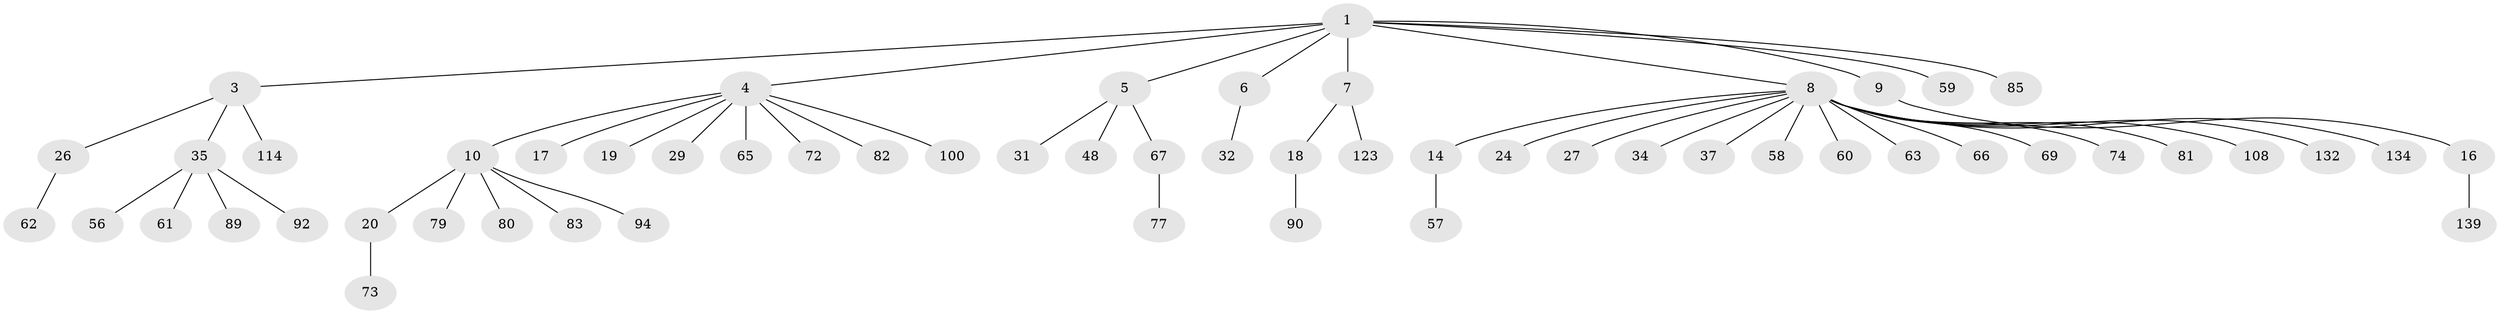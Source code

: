 // original degree distribution, {5: 0.0273972602739726, 7: 0.00684931506849315, 4: 0.0684931506849315, 10: 0.00684931506849315, 6: 0.00684931506849315, 13: 0.00684931506849315, 3: 0.1232876712328767, 1: 0.547945205479452, 2: 0.2054794520547945}
// Generated by graph-tools (version 1.1) at 2025/19/03/04/25 18:19:21]
// undirected, 58 vertices, 57 edges
graph export_dot {
graph [start="1"]
  node [color=gray90,style=filled];
  1 [super="+2+21+54+49"];
  3;
  4 [super="+15"];
  5 [super="+25+38"];
  6 [super="+103+140+121"];
  7 [super="+98"];
  8 [super="+22+11+86"];
  9 [super="+115+78"];
  10 [super="+128+40+13"];
  14 [super="+91"];
  16 [super="+30"];
  17 [super="+23"];
  18 [super="+50+84"];
  19;
  20 [super="+71+124+101"];
  24 [super="+42+39"];
  26 [super="+28+51+52"];
  27 [super="+33+102"];
  29;
  31 [super="+129+53"];
  32;
  34;
  35 [super="+43"];
  37 [super="+133+142"];
  48;
  56;
  57;
  58;
  59 [super="+68"];
  60;
  61;
  62 [super="+99"];
  63 [super="+97+76"];
  65;
  66;
  67 [super="+118"];
  69 [super="+130"];
  72 [super="+131"];
  73 [super="+93"];
  74;
  77;
  79 [super="+138+104"];
  80;
  81 [super="+136+125"];
  82;
  83;
  85 [super="+88+119"];
  89 [super="+105+96"];
  90;
  92;
  94;
  100;
  108;
  114;
  123;
  132;
  134 [super="+137"];
  139;
  1 -- 4;
  1 -- 3;
  1 -- 5;
  1 -- 6;
  1 -- 7;
  1 -- 8;
  1 -- 9;
  1 -- 59;
  1 -- 85;
  3 -- 26;
  3 -- 35;
  3 -- 114;
  4 -- 10;
  4 -- 17;
  4 -- 19;
  4 -- 29;
  4 -- 65;
  4 -- 72;
  4 -- 82;
  4 -- 100;
  5 -- 31;
  5 -- 48;
  5 -- 67;
  6 -- 32;
  7 -- 18;
  7 -- 123;
  8 -- 58;
  8 -- 34;
  8 -- 66;
  8 -- 132;
  8 -- 69;
  8 -- 37;
  8 -- 134;
  8 -- 74;
  8 -- 108;
  8 -- 14;
  8 -- 81;
  8 -- 24;
  8 -- 27;
  8 -- 60;
  8 -- 63;
  9 -- 16;
  10 -- 20;
  10 -- 83;
  10 -- 80;
  10 -- 94;
  10 -- 79;
  14 -- 57;
  16 -- 139;
  18 -- 90;
  20 -- 73;
  26 -- 62;
  35 -- 56;
  35 -- 89;
  35 -- 92;
  35 -- 61;
  67 -- 77;
}
